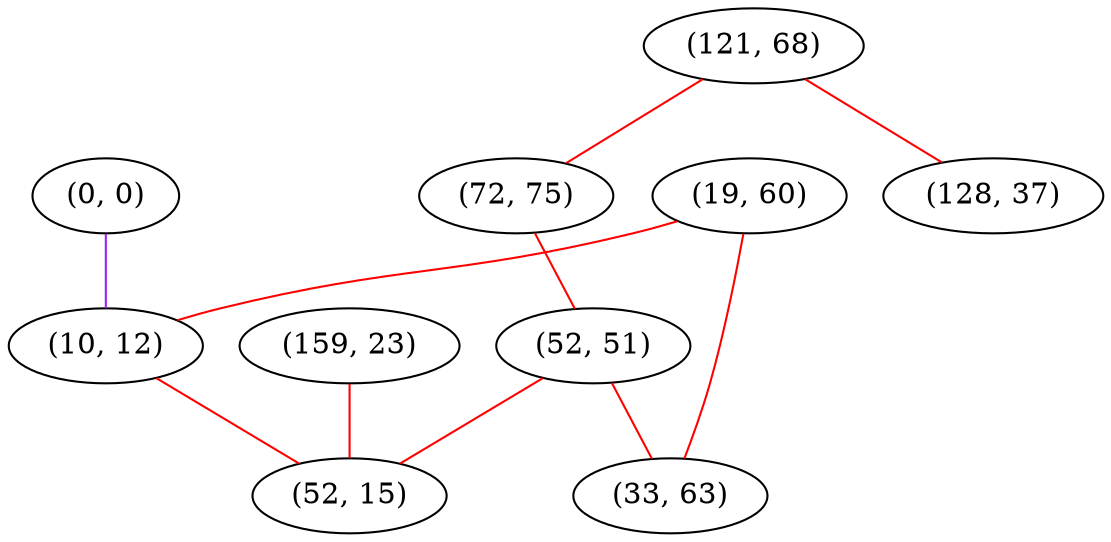 graph "" {
"(0, 0)";
"(19, 60)";
"(121, 68)";
"(72, 75)";
"(10, 12)";
"(128, 37)";
"(159, 23)";
"(52, 51)";
"(52, 15)";
"(33, 63)";
"(0, 0)" -- "(10, 12)"  [color=purple, key=0, weight=4];
"(19, 60)" -- "(10, 12)"  [color=red, key=0, weight=1];
"(19, 60)" -- "(33, 63)"  [color=red, key=0, weight=1];
"(121, 68)" -- "(72, 75)"  [color=red, key=0, weight=1];
"(121, 68)" -- "(128, 37)"  [color=red, key=0, weight=1];
"(72, 75)" -- "(52, 51)"  [color=red, key=0, weight=1];
"(10, 12)" -- "(52, 15)"  [color=red, key=0, weight=1];
"(159, 23)" -- "(52, 15)"  [color=red, key=0, weight=1];
"(52, 51)" -- "(52, 15)"  [color=red, key=0, weight=1];
"(52, 51)" -- "(33, 63)"  [color=red, key=0, weight=1];
}
